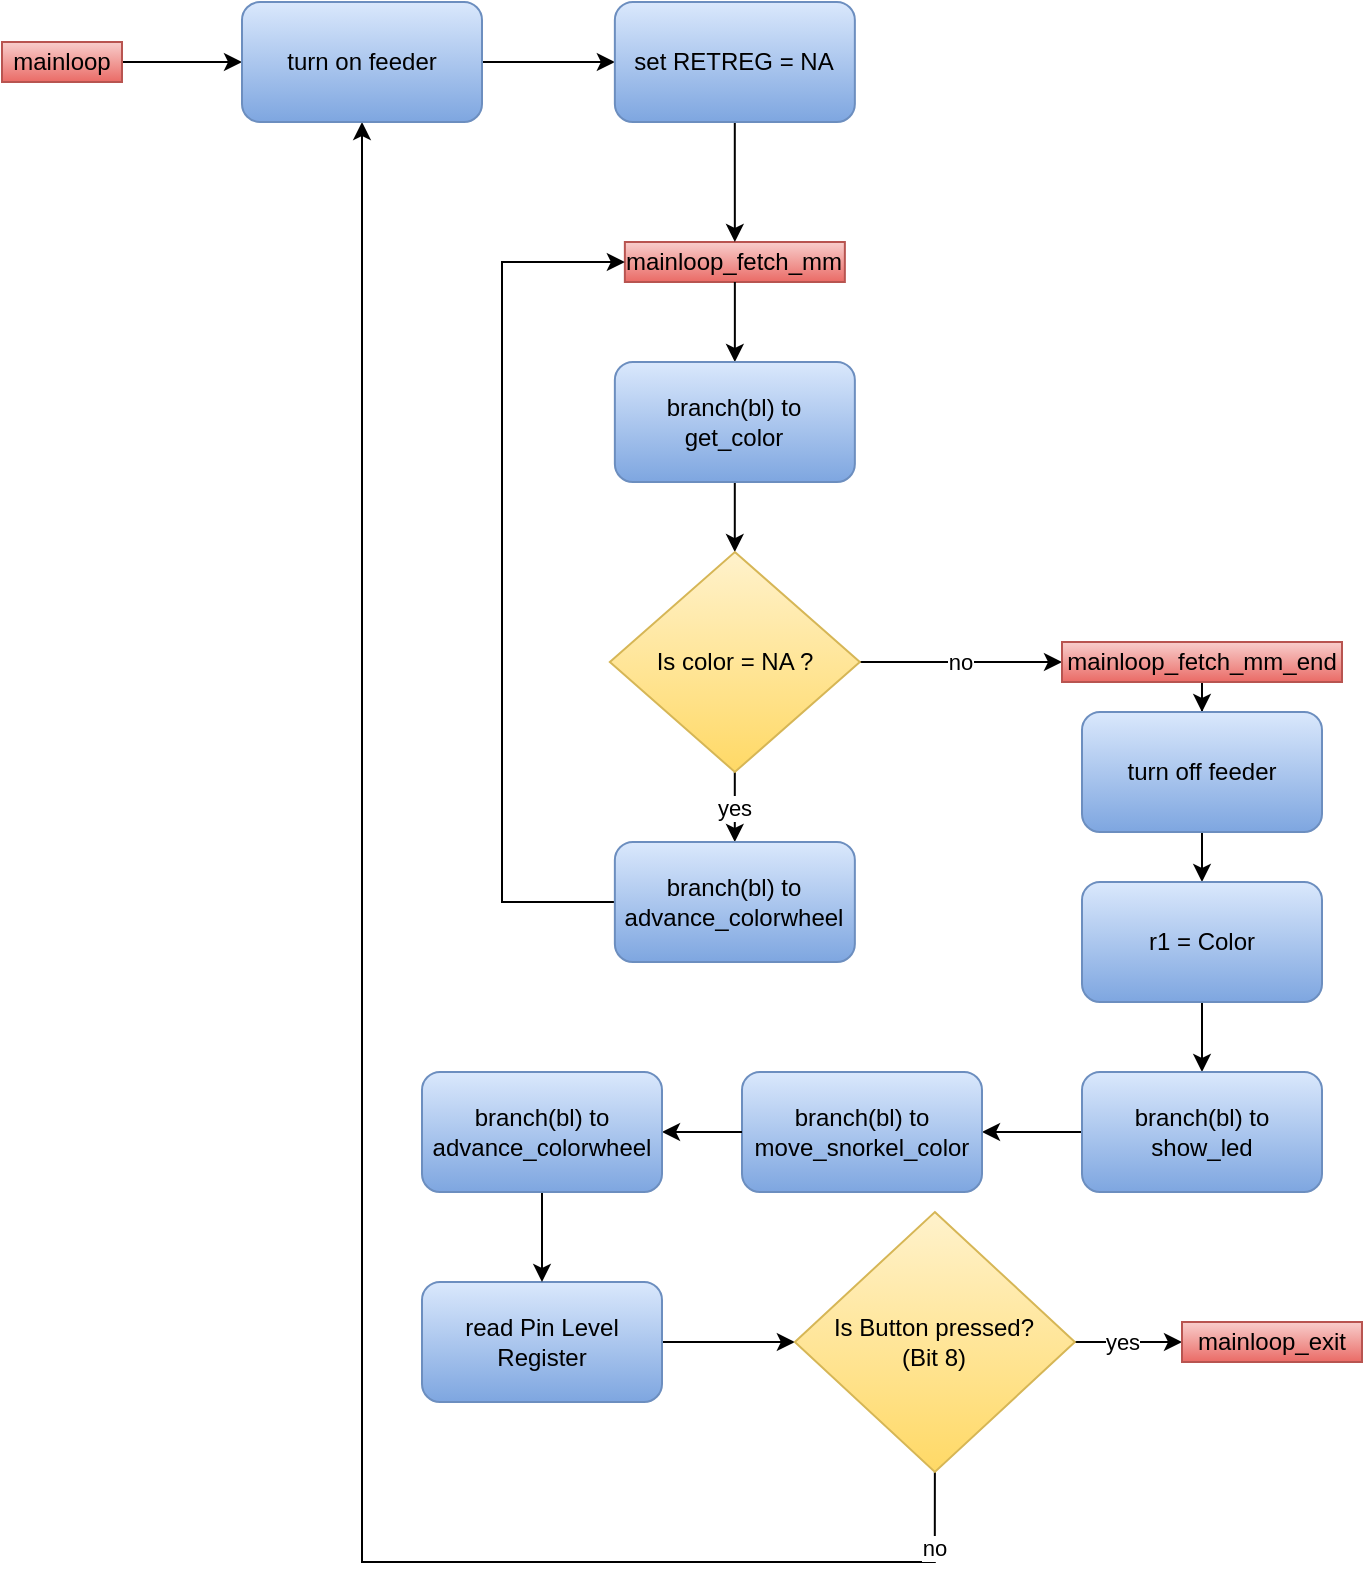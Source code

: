 <mxfile version="12.6.5" type="device"><diagram id="k4cw5h_0fVER-fqyHs3r" name="Seite-1"><mxGraphModel dx="441" dy="834" grid="1" gridSize="10" guides="1" tooltips="1" connect="1" arrows="1" fold="1" page="1" pageScale="1" pageWidth="827" pageHeight="1169" math="0" shadow="0"><root><mxCell id="0"/><mxCell id="1" parent="0"/><mxCell id="hY-MnW-EoitDarra9r_p-9" value="" style="edgeStyle=orthogonalEdgeStyle;rounded=0;orthogonalLoop=1;jettySize=auto;html=1;exitX=0.5;exitY=1;exitDx=0;exitDy=0;entryX=0;entryY=0.5;entryDx=0;entryDy=0;" parent="1" source="hY-MnW-EoitDarra9r_p-16" target="_sODZMTpV888g5sVHCmp-1" edge="1"><mxGeometry relative="1" as="geometry"><mxPoint x="386.43" y="-110" as="sourcePoint"/><mxPoint x="386.43" y="-30" as="targetPoint"/><Array as="points"><mxPoint x="50" y="60"/></Array></mxGeometry></mxCell><mxCell id="hY-MnW-EoitDarra9r_p-16" value="mainloop" style="text;html=1;strokeColor=#b85450;fillColor=#f8cecc;align=center;verticalAlign=middle;whiteSpace=wrap;rounded=0;gradientColor=#ea6b66;" parent="1" vertex="1"><mxGeometry x="20" y="50" width="60" height="20" as="geometry"/></mxCell><mxCell id="hY-MnW-EoitDarra9r_p-29" value="" style="edgeStyle=orthogonalEdgeStyle;rounded=0;orthogonalLoop=1;jettySize=auto;html=1;" parent="1" source="hY-MnW-EoitDarra9r_p-20" target="hY-MnW-EoitDarra9r_p-22" edge="1"><mxGeometry relative="1" as="geometry"/></mxCell><mxCell id="hY-MnW-EoitDarra9r_p-20" value="read Pin Level Register" style="rounded=1;whiteSpace=wrap;html=1;gradientColor=#7ea6e0;fillColor=#dae8fc;strokeColor=#6c8ebf;" parent="1" vertex="1"><mxGeometry x="230" y="670" width="120" height="60" as="geometry"/></mxCell><mxCell id="hY-MnW-EoitDarra9r_p-27" value="no" style="edgeStyle=orthogonalEdgeStyle;rounded=0;orthogonalLoop=1;jettySize=auto;html=1;entryX=0.5;entryY=1;entryDx=0;entryDy=0;exitX=0.5;exitY=1;exitDx=0;exitDy=0;" parent="1" source="hY-MnW-EoitDarra9r_p-22" target="_sODZMTpV888g5sVHCmp-1" edge="1"><mxGeometry x="-0.927" relative="1" as="geometry"><mxPoint x="580" y="1100" as="targetPoint"/><Array as="points"><mxPoint x="486" y="810"/><mxPoint x="200" y="810"/></Array><mxPoint as="offset"/></mxGeometry></mxCell><mxCell id="Ijgg2MWexYn2Fw6oENN2-9" value="yes" style="edgeStyle=orthogonalEdgeStyle;rounded=0;orthogonalLoop=1;jettySize=auto;html=1;exitX=1;exitY=0.5;exitDx=0;exitDy=0;entryX=0;entryY=0.5;entryDx=0;entryDy=0;" parent="1" source="hY-MnW-EoitDarra9r_p-22" target="YmnJSVa9suwpmFod_Zgd-20" edge="1"><mxGeometry x="-0.12" relative="1" as="geometry"><Array as="points"/><mxPoint x="630" y="740" as="targetPoint"/><mxPoint as="offset"/></mxGeometry></mxCell><mxCell id="hY-MnW-EoitDarra9r_p-22" value="Is Button pressed?&lt;br&gt;(Bit 8)" style="rhombus;whiteSpace=wrap;html=1;gradientColor=#ffd966;fillColor=#fff2cc;strokeColor=#d6b656;" parent="1" vertex="1"><mxGeometry x="416.43" y="635" width="140" height="130" as="geometry"/></mxCell><mxCell id="hY-MnW-EoitDarra9r_p-30" value="mainloop_fetch_mm" style="text;html=1;strokeColor=#b85450;fillColor=#f8cecc;align=center;verticalAlign=middle;whiteSpace=wrap;rounded=0;gradientColor=#ea6b66;" parent="1" vertex="1"><mxGeometry x="331.43" y="150" width="110" height="20" as="geometry"/></mxCell><mxCell id="hY-MnW-EoitDarra9r_p-41" value="" style="edgeStyle=orthogonalEdgeStyle;rounded=0;orthogonalLoop=1;jettySize=auto;html=1;exitX=0.5;exitY=1;exitDx=0;exitDy=0;" parent="1" source="hY-MnW-EoitDarra9r_p-30" target="hY-MnW-EoitDarra9r_p-32" edge="1"><mxGeometry relative="1" as="geometry"><mxPoint x="386.4" y="180" as="sourcePoint"/></mxGeometry></mxCell><mxCell id="hY-MnW-EoitDarra9r_p-42" value="" style="edgeStyle=orthogonalEdgeStyle;rounded=0;orthogonalLoop=1;jettySize=auto;html=1;" parent="1" source="hY-MnW-EoitDarra9r_p-32" target="hY-MnW-EoitDarra9r_p-35" edge="1"><mxGeometry relative="1" as="geometry"/></mxCell><mxCell id="hY-MnW-EoitDarra9r_p-32" value="branch(bl) to&lt;br&gt;get_color" style="rounded=1;whiteSpace=wrap;html=1;gradientColor=#7ea6e0;fillColor=#dae8fc;strokeColor=#6c8ebf;" parent="1" vertex="1"><mxGeometry x="326.43" y="210" width="120" height="60" as="geometry"/></mxCell><mxCell id="hY-MnW-EoitDarra9r_p-38" value="no" style="edgeStyle=orthogonalEdgeStyle;rounded=0;orthogonalLoop=1;jettySize=auto;html=1;entryX=0;entryY=0.5;entryDx=0;entryDy=0;exitX=1;exitY=0.5;exitDx=0;exitDy=0;" parent="1" source="hY-MnW-EoitDarra9r_p-35" target="YmnJSVa9suwpmFod_Zgd-1" edge="1"><mxGeometry relative="1" as="geometry"><mxPoint x="450" y="365" as="sourcePoint"/><mxPoint x="451.5" y="745" as="targetPoint"/><Array as="points"/></mxGeometry></mxCell><mxCell id="hY-MnW-EoitDarra9r_p-40" value="yes" style="edgeStyle=orthogonalEdgeStyle;rounded=0;orthogonalLoop=1;jettySize=auto;html=1;" parent="1" source="hY-MnW-EoitDarra9r_p-35" target="hY-MnW-EoitDarra9r_p-39" edge="1"><mxGeometry relative="1" as="geometry"/></mxCell><mxCell id="hY-MnW-EoitDarra9r_p-35" value="Is color = NA ?" style="rhombus;whiteSpace=wrap;html=1;gradientColor=#ffd966;fillColor=#fff2cc;strokeColor=#d6b656;" parent="1" vertex="1"><mxGeometry x="323.93" y="305" width="125" height="110" as="geometry"/></mxCell><mxCell id="hY-MnW-EoitDarra9r_p-44" value="" style="edgeStyle=orthogonalEdgeStyle;rounded=0;orthogonalLoop=1;jettySize=auto;html=1;entryX=0;entryY=0.5;entryDx=0;entryDy=0;" parent="1" source="hY-MnW-EoitDarra9r_p-39" target="hY-MnW-EoitDarra9r_p-30" edge="1"><mxGeometry relative="1" as="geometry"><mxPoint x="279.93" y="90" as="targetPoint"/><Array as="points"><mxPoint x="270" y="480"/><mxPoint x="270" y="160"/></Array></mxGeometry></mxCell><mxCell id="hY-MnW-EoitDarra9r_p-39" value="branch(bl) to advance_colorwheel" style="rounded=1;whiteSpace=wrap;html=1;gradientColor=#7ea6e0;fillColor=#dae8fc;strokeColor=#6c8ebf;" parent="1" vertex="1"><mxGeometry x="326.43" y="450" width="120" height="60" as="geometry"/></mxCell><mxCell id="Ijgg2MWexYn2Fw6oENN2-2" value="" style="edgeStyle=orthogonalEdgeStyle;rounded=0;orthogonalLoop=1;jettySize=auto;html=1;" parent="1" source="YmnJSVa9suwpmFod_Zgd-1" target="YmnJSVa9suwpmFod_Zgd-2" edge="1"><mxGeometry relative="1" as="geometry"/></mxCell><mxCell id="YmnJSVa9suwpmFod_Zgd-1" value="mainloop_fetch_mm_end" style="text;html=1;strokeColor=#b85450;fillColor=#f8cecc;align=center;verticalAlign=middle;whiteSpace=wrap;rounded=0;gradientColor=#ea6b66;" parent="1" vertex="1"><mxGeometry x="550" y="350" width="140" height="20" as="geometry"/></mxCell><mxCell id="YmnJSVa9suwpmFod_Zgd-11" value="" style="edgeStyle=orthogonalEdgeStyle;rounded=0;orthogonalLoop=1;jettySize=auto;html=1;" parent="1" source="YmnJSVa9suwpmFod_Zgd-2" target="YmnJSVa9suwpmFod_Zgd-3" edge="1"><mxGeometry relative="1" as="geometry"/></mxCell><mxCell id="YmnJSVa9suwpmFod_Zgd-2" value="turn off feeder" style="rounded=1;whiteSpace=wrap;html=1;gradientColor=#7ea6e0;fillColor=#dae8fc;strokeColor=#6c8ebf;" parent="1" vertex="1"><mxGeometry x="560" y="385" width="120" height="60" as="geometry"/></mxCell><mxCell id="YmnJSVa9suwpmFod_Zgd-12" value="" style="edgeStyle=orthogonalEdgeStyle;rounded=0;orthogonalLoop=1;jettySize=auto;html=1;" parent="1" source="YmnJSVa9suwpmFod_Zgd-3" target="YmnJSVa9suwpmFod_Zgd-4" edge="1"><mxGeometry relative="1" as="geometry"/></mxCell><mxCell id="YmnJSVa9suwpmFod_Zgd-3" value="r1 = Color" style="rounded=1;whiteSpace=wrap;html=1;gradientColor=#7ea6e0;fillColor=#dae8fc;strokeColor=#6c8ebf;" parent="1" vertex="1"><mxGeometry x="560" y="470" width="120" height="60" as="geometry"/></mxCell><mxCell id="YmnJSVa9suwpmFod_Zgd-13" value="" style="edgeStyle=orthogonalEdgeStyle;rounded=0;orthogonalLoop=1;jettySize=auto;html=1;entryX=1;entryY=0.5;entryDx=0;entryDy=0;" parent="1" source="YmnJSVa9suwpmFod_Zgd-4" target="YmnJSVa9suwpmFod_Zgd-5" edge="1"><mxGeometry relative="1" as="geometry"><mxPoint x="530" y="595" as="targetPoint"/></mxGeometry></mxCell><mxCell id="YmnJSVa9suwpmFod_Zgd-4" value="branch(bl) to show_led" style="rounded=1;whiteSpace=wrap;html=1;gradientColor=#7ea6e0;fillColor=#dae8fc;strokeColor=#6c8ebf;" parent="1" vertex="1"><mxGeometry x="560" y="565" width="120" height="60" as="geometry"/></mxCell><mxCell id="YmnJSVa9suwpmFod_Zgd-5" value="branch(bl) to move_snorkel_color" style="rounded=1;whiteSpace=wrap;html=1;gradientColor=#7ea6e0;fillColor=#dae8fc;strokeColor=#6c8ebf;" parent="1" vertex="1"><mxGeometry x="390" y="565" width="120" height="60" as="geometry"/></mxCell><mxCell id="YmnJSVa9suwpmFod_Zgd-16" value="" style="edgeStyle=orthogonalEdgeStyle;rounded=0;orthogonalLoop=1;jettySize=auto;html=1;exitX=0;exitY=0.5;exitDx=0;exitDy=0;" parent="1" source="YmnJSVa9suwpmFod_Zgd-5" target="YmnJSVa9suwpmFod_Zgd-8" edge="1"><mxGeometry relative="1" as="geometry"><mxPoint x="390" y="595" as="sourcePoint"/><Array as="points"/></mxGeometry></mxCell><mxCell id="YmnJSVa9suwpmFod_Zgd-17" value="" style="edgeStyle=orthogonalEdgeStyle;rounded=0;orthogonalLoop=1;jettySize=auto;html=1;entryX=0.5;entryY=0;entryDx=0;entryDy=0;" parent="1" source="YmnJSVa9suwpmFod_Zgd-8" target="hY-MnW-EoitDarra9r_p-20" edge="1"><mxGeometry relative="1" as="geometry"><mxPoint x="580" y="850" as="targetPoint"/></mxGeometry></mxCell><mxCell id="YmnJSVa9suwpmFod_Zgd-8" value="branch(bl) to advance_colorwheel" style="rounded=1;whiteSpace=wrap;html=1;gradientColor=#7ea6e0;fillColor=#dae8fc;strokeColor=#6c8ebf;" parent="1" vertex="1"><mxGeometry x="230" y="565" width="120" height="60" as="geometry"/></mxCell><mxCell id="YmnJSVa9suwpmFod_Zgd-20" value="mainloop_exit" style="text;html=1;strokeColor=#b85450;fillColor=#f8cecc;align=center;verticalAlign=middle;whiteSpace=wrap;rounded=0;gradientColor=#ea6b66;" parent="1" vertex="1"><mxGeometry x="610" y="690" width="90" height="20" as="geometry"/></mxCell><mxCell id="_sODZMTpV888g5sVHCmp-4" value="" style="edgeStyle=orthogonalEdgeStyle;rounded=0;orthogonalLoop=1;jettySize=auto;html=1;" parent="1" source="_sODZMTpV888g5sVHCmp-1" target="_sODZMTpV888g5sVHCmp-2" edge="1"><mxGeometry relative="1" as="geometry"/></mxCell><mxCell id="_sODZMTpV888g5sVHCmp-1" value="turn on feeder" style="rounded=1;whiteSpace=wrap;html=1;gradientColor=#7ea6e0;fillColor=#dae8fc;strokeColor=#6c8ebf;" parent="1" vertex="1"><mxGeometry x="140" y="30" width="120" height="60" as="geometry"/></mxCell><mxCell id="_sODZMTpV888g5sVHCmp-5" style="edgeStyle=orthogonalEdgeStyle;rounded=0;orthogonalLoop=1;jettySize=auto;html=1;entryX=0.5;entryY=0;entryDx=0;entryDy=0;" parent="1" source="_sODZMTpV888g5sVHCmp-2" target="hY-MnW-EoitDarra9r_p-30" edge="1"><mxGeometry relative="1" as="geometry"><Array as="points"><mxPoint x="386" y="110"/><mxPoint x="386" y="110"/></Array></mxGeometry></mxCell><mxCell id="_sODZMTpV888g5sVHCmp-2" value="set RETREG = NA" style="rounded=1;whiteSpace=wrap;html=1;gradientColor=#7ea6e0;fillColor=#dae8fc;strokeColor=#6c8ebf;" parent="1" vertex="1"><mxGeometry x="326.43" y="30" width="120" height="60" as="geometry"/></mxCell></root></mxGraphModel></diagram></mxfile>